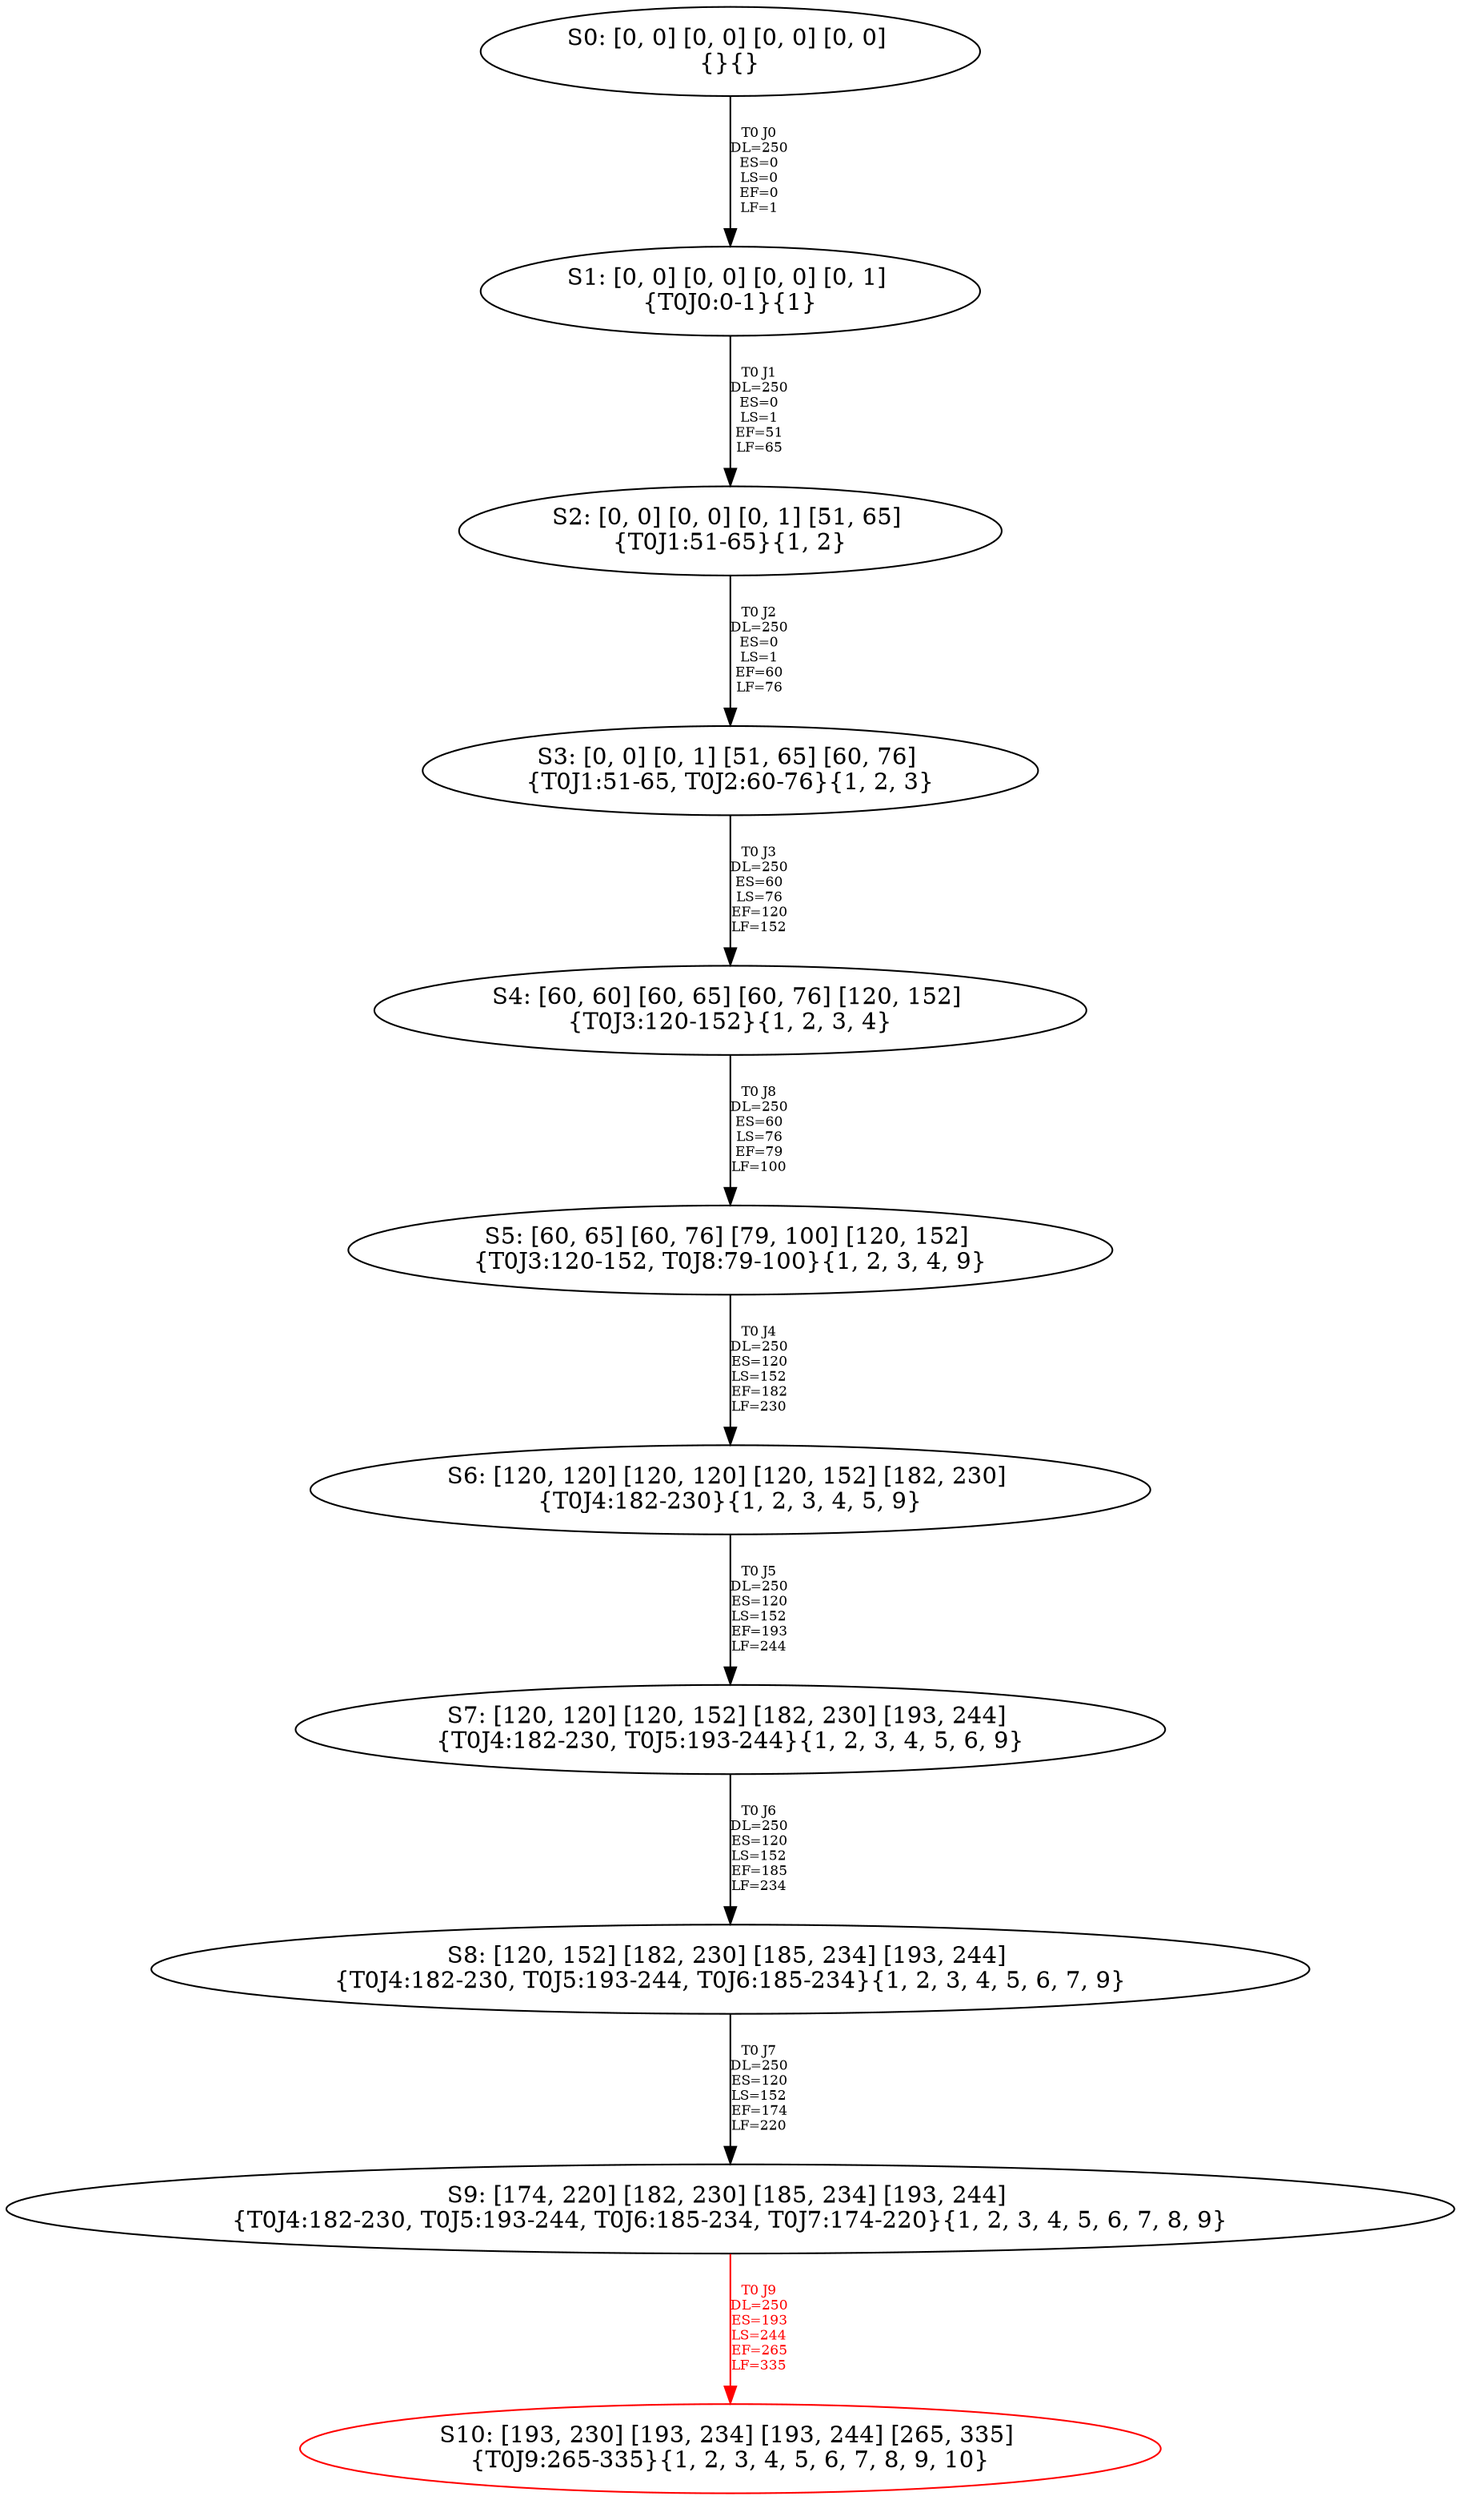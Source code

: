 digraph {
	S0[label="S0: [0, 0] [0, 0] [0, 0] [0, 0] \n{}{}"];
	S1[label="S1: [0, 0] [0, 0] [0, 0] [0, 1] \n{T0J0:0-1}{1}"];
	S2[label="S2: [0, 0] [0, 0] [0, 1] [51, 65] \n{T0J1:51-65}{1, 2}"];
	S3[label="S3: [0, 0] [0, 1] [51, 65] [60, 76] \n{T0J1:51-65, T0J2:60-76}{1, 2, 3}"];
	S4[label="S4: [60, 60] [60, 65] [60, 76] [120, 152] \n{T0J3:120-152}{1, 2, 3, 4}"];
	S5[label="S5: [60, 65] [60, 76] [79, 100] [120, 152] \n{T0J3:120-152, T0J8:79-100}{1, 2, 3, 4, 9}"];
	S6[label="S6: [120, 120] [120, 120] [120, 152] [182, 230] \n{T0J4:182-230}{1, 2, 3, 4, 5, 9}"];
	S7[label="S7: [120, 120] [120, 152] [182, 230] [193, 244] \n{T0J4:182-230, T0J5:193-244}{1, 2, 3, 4, 5, 6, 9}"];
	S8[label="S8: [120, 152] [182, 230] [185, 234] [193, 244] \n{T0J4:182-230, T0J5:193-244, T0J6:185-234}{1, 2, 3, 4, 5, 6, 7, 9}"];
	S9[label="S9: [174, 220] [182, 230] [185, 234] [193, 244] \n{T0J4:182-230, T0J5:193-244, T0J6:185-234, T0J7:174-220}{1, 2, 3, 4, 5, 6, 7, 8, 9}"];
	S10[label="S10: [193, 230] [193, 234] [193, 244] [265, 335] \n{T0J9:265-335}{1, 2, 3, 4, 5, 6, 7, 8, 9, 10}"];
	S0 -> S1[label="T0 J0\nDL=250\nES=0\nLS=0\nEF=0\nLF=1",fontsize=8];
	S1 -> S2[label="T0 J1\nDL=250\nES=0\nLS=1\nEF=51\nLF=65",fontsize=8];
	S2 -> S3[label="T0 J2\nDL=250\nES=0\nLS=1\nEF=60\nLF=76",fontsize=8];
	S3 -> S4[label="T0 J3\nDL=250\nES=60\nLS=76\nEF=120\nLF=152",fontsize=8];
	S4 -> S5[label="T0 J8\nDL=250\nES=60\nLS=76\nEF=79\nLF=100",fontsize=8];
	S5 -> S6[label="T0 J4\nDL=250\nES=120\nLS=152\nEF=182\nLF=230",fontsize=8];
	S6 -> S7[label="T0 J5\nDL=250\nES=120\nLS=152\nEF=193\nLF=244",fontsize=8];
	S7 -> S8[label="T0 J6\nDL=250\nES=120\nLS=152\nEF=185\nLF=234",fontsize=8];
	S8 -> S9[label="T0 J7\nDL=250\nES=120\nLS=152\nEF=174\nLF=220",fontsize=8];
	S9 -> S10[label="T0 J9\nDL=250\nES=193\nLS=244\nEF=265\nLF=335",color=Red,fontcolor=Red,fontsize=8];
S10[color=Red];
}
